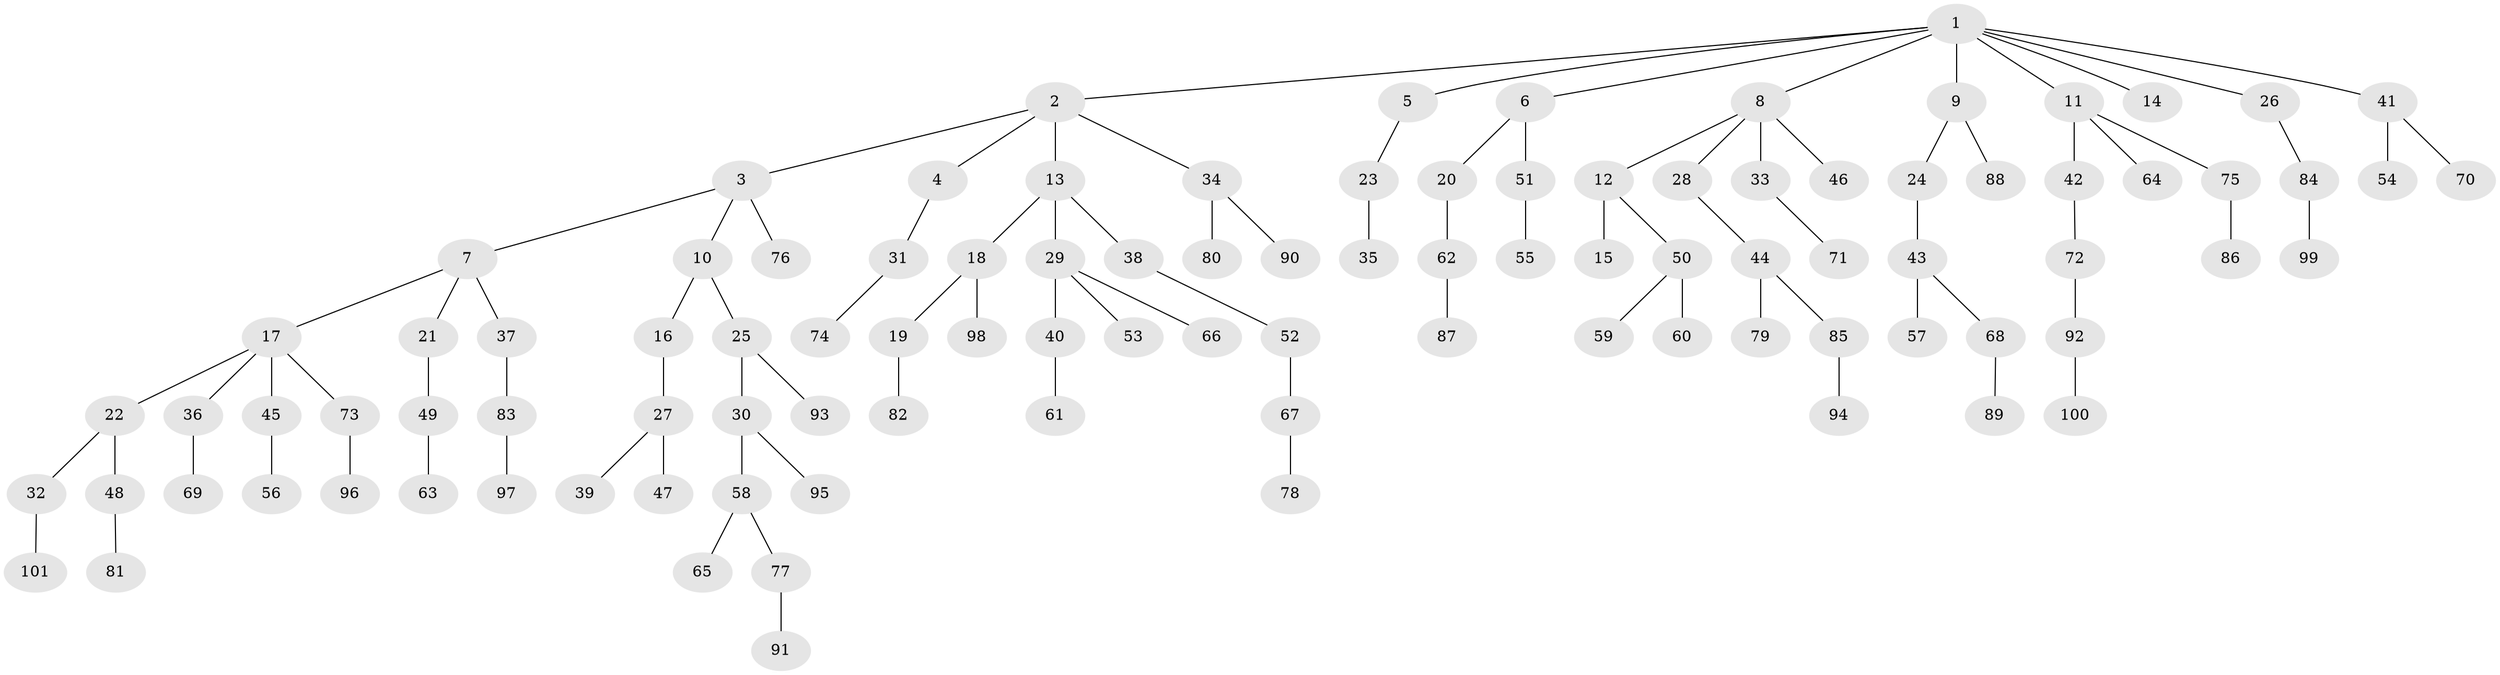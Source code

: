 // coarse degree distribution, {9: 0.025, 5: 0.05, 6: 0.05, 1: 0.625, 2: 0.225, 4: 0.025}
// Generated by graph-tools (version 1.1) at 2025/19/03/04/25 18:19:13]
// undirected, 101 vertices, 100 edges
graph export_dot {
graph [start="1"]
  node [color=gray90,style=filled];
  1;
  2;
  3;
  4;
  5;
  6;
  7;
  8;
  9;
  10;
  11;
  12;
  13;
  14;
  15;
  16;
  17;
  18;
  19;
  20;
  21;
  22;
  23;
  24;
  25;
  26;
  27;
  28;
  29;
  30;
  31;
  32;
  33;
  34;
  35;
  36;
  37;
  38;
  39;
  40;
  41;
  42;
  43;
  44;
  45;
  46;
  47;
  48;
  49;
  50;
  51;
  52;
  53;
  54;
  55;
  56;
  57;
  58;
  59;
  60;
  61;
  62;
  63;
  64;
  65;
  66;
  67;
  68;
  69;
  70;
  71;
  72;
  73;
  74;
  75;
  76;
  77;
  78;
  79;
  80;
  81;
  82;
  83;
  84;
  85;
  86;
  87;
  88;
  89;
  90;
  91;
  92;
  93;
  94;
  95;
  96;
  97;
  98;
  99;
  100;
  101;
  1 -- 2;
  1 -- 5;
  1 -- 6;
  1 -- 8;
  1 -- 9;
  1 -- 11;
  1 -- 14;
  1 -- 26;
  1 -- 41;
  2 -- 3;
  2 -- 4;
  2 -- 13;
  2 -- 34;
  3 -- 7;
  3 -- 10;
  3 -- 76;
  4 -- 31;
  5 -- 23;
  6 -- 20;
  6 -- 51;
  7 -- 17;
  7 -- 21;
  7 -- 37;
  8 -- 12;
  8 -- 28;
  8 -- 33;
  8 -- 46;
  9 -- 24;
  9 -- 88;
  10 -- 16;
  10 -- 25;
  11 -- 42;
  11 -- 64;
  11 -- 75;
  12 -- 15;
  12 -- 50;
  13 -- 18;
  13 -- 29;
  13 -- 38;
  16 -- 27;
  17 -- 22;
  17 -- 36;
  17 -- 45;
  17 -- 73;
  18 -- 19;
  18 -- 98;
  19 -- 82;
  20 -- 62;
  21 -- 49;
  22 -- 32;
  22 -- 48;
  23 -- 35;
  24 -- 43;
  25 -- 30;
  25 -- 93;
  26 -- 84;
  27 -- 39;
  27 -- 47;
  28 -- 44;
  29 -- 40;
  29 -- 53;
  29 -- 66;
  30 -- 58;
  30 -- 95;
  31 -- 74;
  32 -- 101;
  33 -- 71;
  34 -- 80;
  34 -- 90;
  36 -- 69;
  37 -- 83;
  38 -- 52;
  40 -- 61;
  41 -- 54;
  41 -- 70;
  42 -- 72;
  43 -- 57;
  43 -- 68;
  44 -- 79;
  44 -- 85;
  45 -- 56;
  48 -- 81;
  49 -- 63;
  50 -- 59;
  50 -- 60;
  51 -- 55;
  52 -- 67;
  58 -- 65;
  58 -- 77;
  62 -- 87;
  67 -- 78;
  68 -- 89;
  72 -- 92;
  73 -- 96;
  75 -- 86;
  77 -- 91;
  83 -- 97;
  84 -- 99;
  85 -- 94;
  92 -- 100;
}
